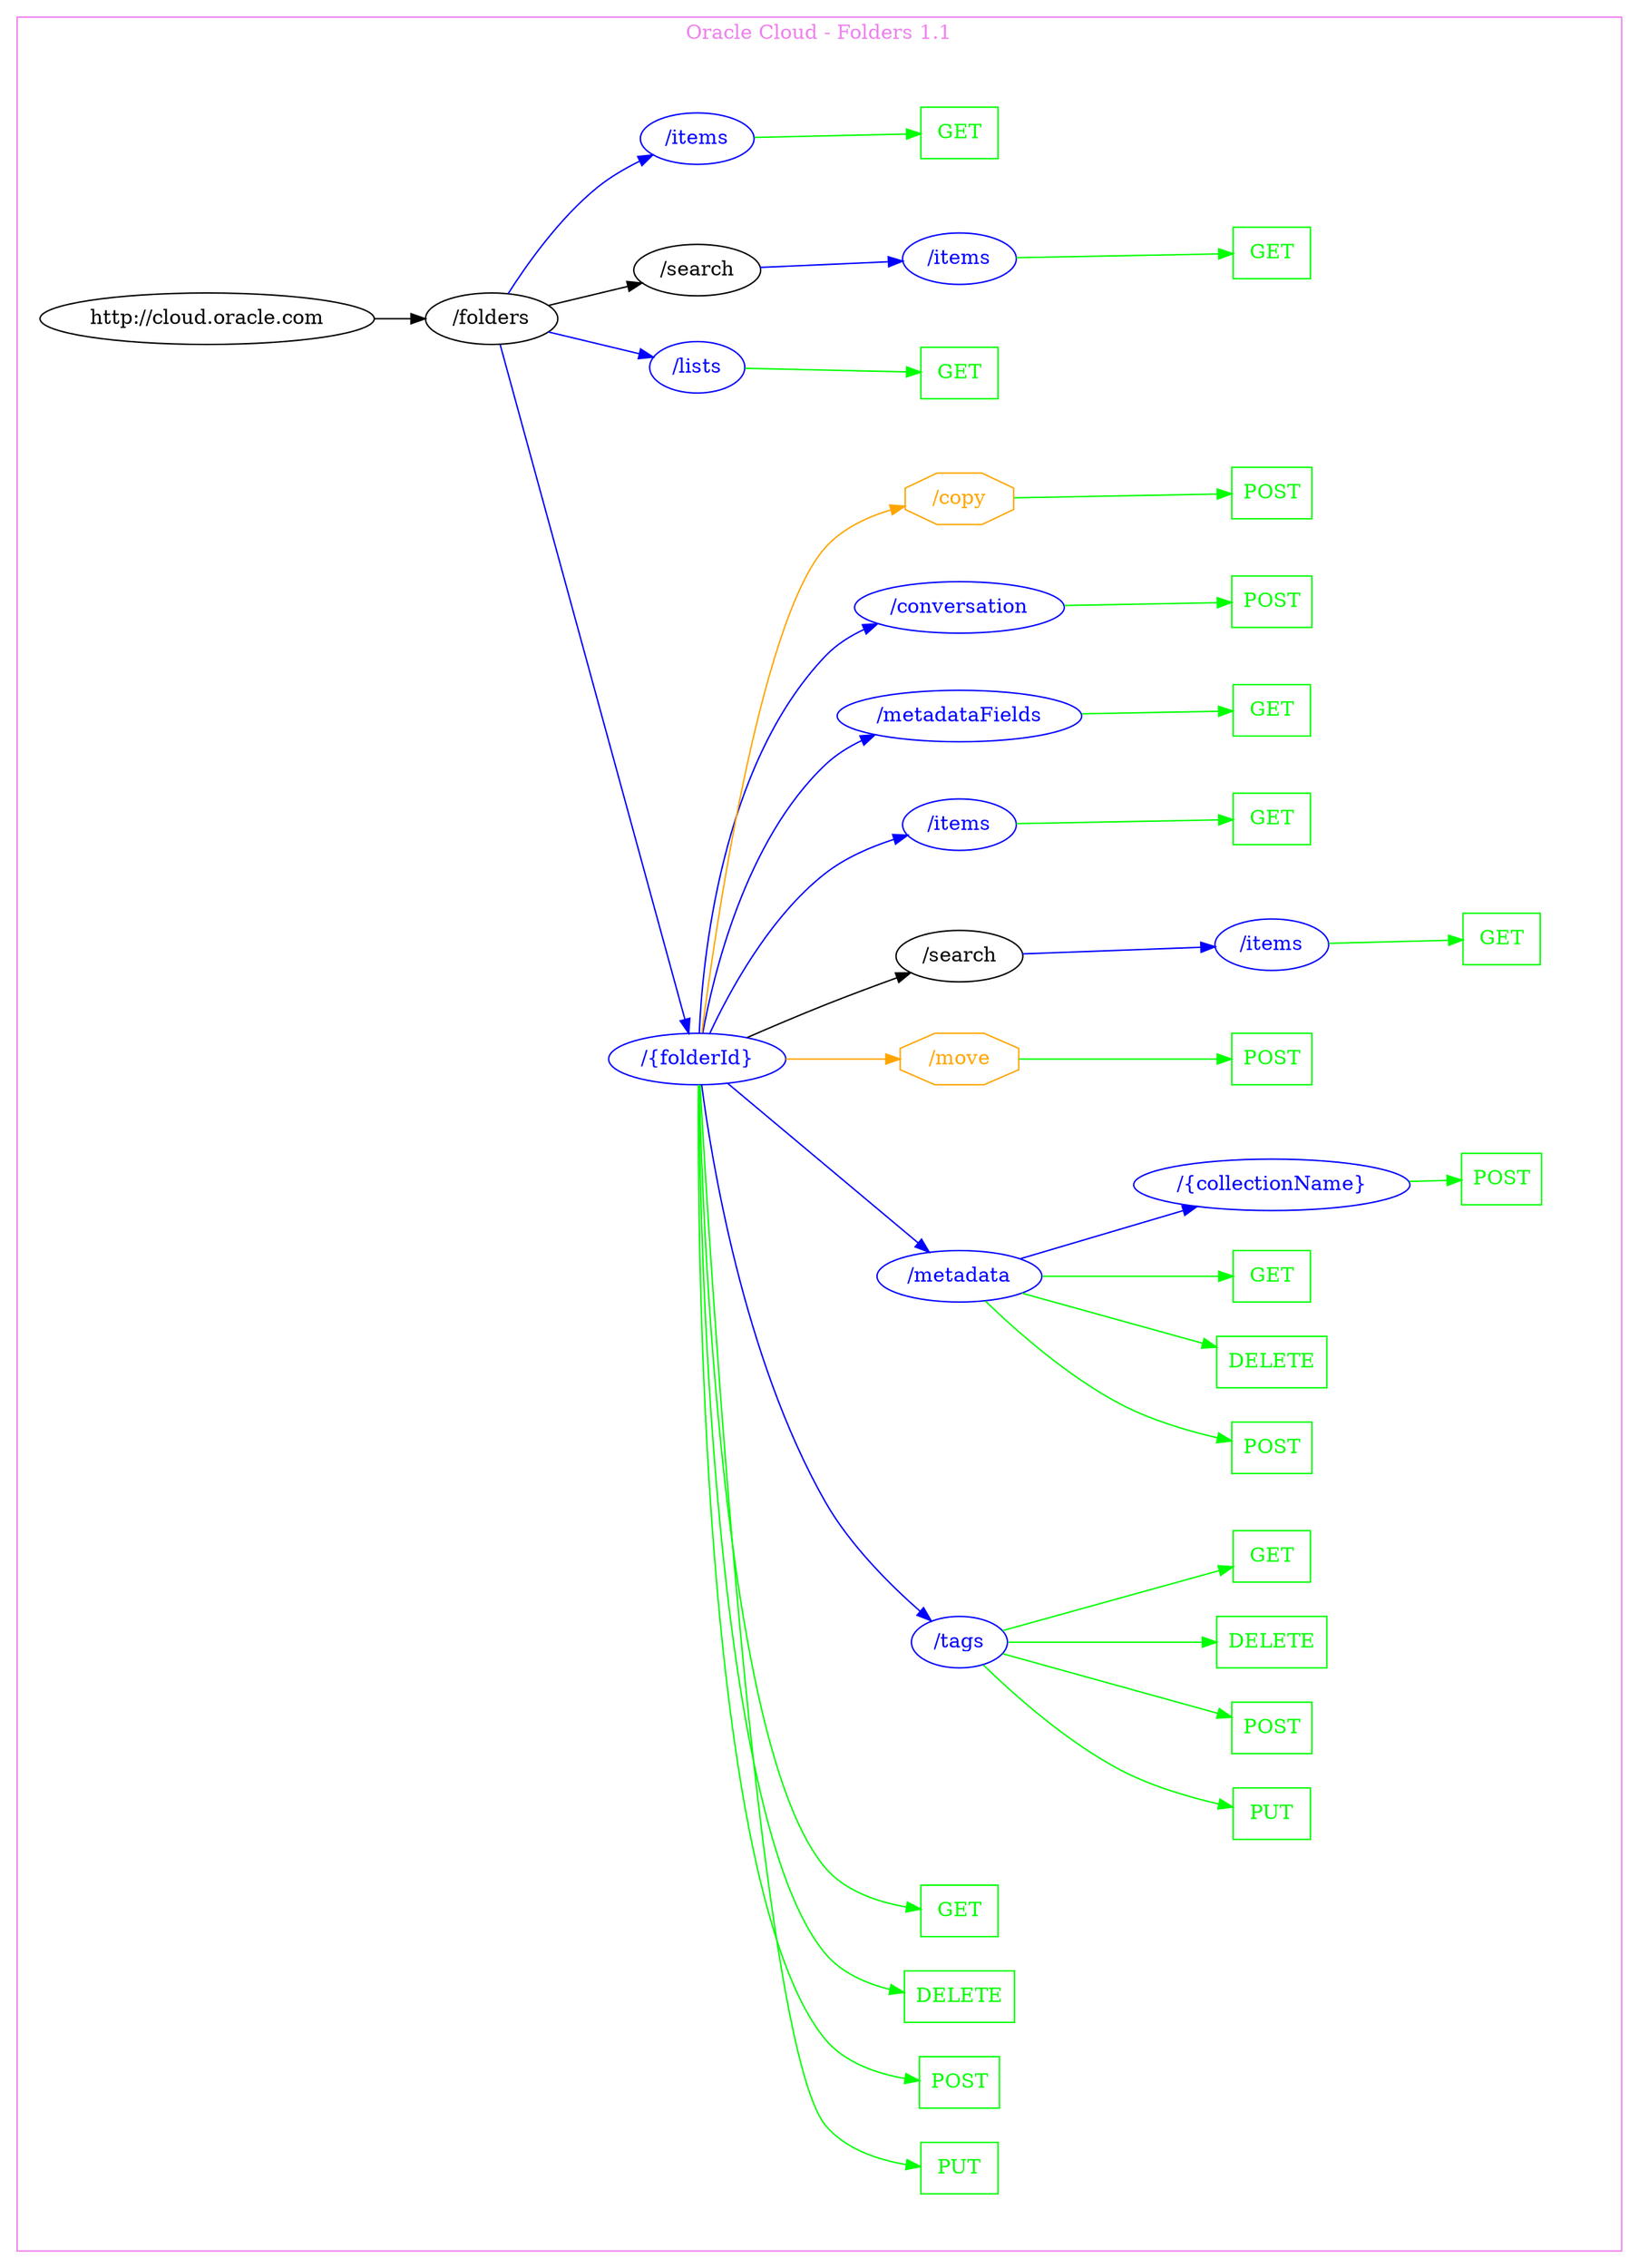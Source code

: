 digraph Cloud_Computing_REST_API {
rankdir="LR";
subgraph cluster_0 {
label="Oracle Cloud - Folders 1.1"
color=violet
fontcolor=violet
subgraph cluster_1 {
label=""
color=white
fontcolor=white
node1 [label="http://cloud.oracle.com", shape="ellipse", color="black", fontcolor="black"]
node1 -> node2 [color="black", fontcolor="black"]
subgraph cluster_2 {
label=""
color=white
fontcolor=white
node2 [label="/folders", shape="ellipse", color="black", fontcolor="black"]
node2 -> node3 [color="blue", fontcolor="blue"]
subgraph cluster_3 {
label=""
color=white
fontcolor=white
node3 [label="/{folderId}", shape="ellipse", color="blue", fontcolor="blue"]
node3 -> node4 [color="green", fontcolor="green"]
subgraph cluster_4 {
label=""
color=white
fontcolor=white
node4 [label="PUT", shape="box", color="green", fontcolor="green"]
}
node3 -> node5 [color="green", fontcolor="green"]
subgraph cluster_5 {
label=""
color=white
fontcolor=white
node5 [label="POST", shape="box", color="green", fontcolor="green"]
}
node3 -> node6 [color="green", fontcolor="green"]
subgraph cluster_6 {
label=""
color=white
fontcolor=white
node6 [label="DELETE", shape="box", color="green", fontcolor="green"]
}
node3 -> node7 [color="green", fontcolor="green"]
subgraph cluster_7 {
label=""
color=white
fontcolor=white
node7 [label="GET", shape="box", color="green", fontcolor="green"]
}
node3 -> node8 [color="blue", fontcolor="blue"]
subgraph cluster_8 {
label=""
color=white
fontcolor=white
node8 [label="/tags", shape="ellipse", color="blue", fontcolor="blue"]
node8 -> node9 [color="green", fontcolor="green"]
subgraph cluster_9 {
label=""
color=white
fontcolor=white
node9 [label="PUT", shape="box", color="green", fontcolor="green"]
}
node8 -> node10 [color="green", fontcolor="green"]
subgraph cluster_10 {
label=""
color=white
fontcolor=white
node10 [label="POST", shape="box", color="green", fontcolor="green"]
}
node8 -> node11 [color="green", fontcolor="green"]
subgraph cluster_11 {
label=""
color=white
fontcolor=white
node11 [label="DELETE", shape="box", color="green", fontcolor="green"]
}
node8 -> node12 [color="green", fontcolor="green"]
subgraph cluster_12 {
label=""
color=white
fontcolor=white
node12 [label="GET", shape="box", color="green", fontcolor="green"]
}
}
node3 -> node13 [color="blue", fontcolor="blue"]
subgraph cluster_13 {
label=""
color=white
fontcolor=white
node13 [label="/metadata", shape="ellipse", color="blue", fontcolor="blue"]
node13 -> node14 [color="green", fontcolor="green"]
subgraph cluster_14 {
label=""
color=white
fontcolor=white
node14 [label="POST", shape="box", color="green", fontcolor="green"]
}
node13 -> node15 [color="green", fontcolor="green"]
subgraph cluster_15 {
label=""
color=white
fontcolor=white
node15 [label="DELETE", shape="box", color="green", fontcolor="green"]
}
node13 -> node16 [color="green", fontcolor="green"]
subgraph cluster_16 {
label=""
color=white
fontcolor=white
node16 [label="GET", shape="box", color="green", fontcolor="green"]
}
node13 -> node17 [color="blue", fontcolor="blue"]
subgraph cluster_17 {
label=""
color=white
fontcolor=white
node17 [label="/{collectionName}", shape="ellipse", color="blue", fontcolor="blue"]
node17 -> node18 [color="green", fontcolor="green"]
subgraph cluster_18 {
label=""
color=white
fontcolor=white
node18 [label="POST", shape="box", color="green", fontcolor="green"]
}
}
}
node3 -> node19 [color="orange", fontcolor="orange"]
subgraph cluster_19 {
label=""
color=white
fontcolor=white
node19 [label="/move", shape="octagon", color="orange", fontcolor="orange"]
node19 -> node20 [color="green", fontcolor="green"]
subgraph cluster_20 {
label=""
color=white
fontcolor=white
node20 [label="POST", shape="box", color="green", fontcolor="green"]
}
}
node3 -> node21 [color="black", fontcolor="black"]
subgraph cluster_21 {
label=""
color=white
fontcolor=white
node21 [label="/search", shape="ellipse", color="black", fontcolor="black"]
node21 -> node22 [color="blue", fontcolor="blue"]
subgraph cluster_22 {
label=""
color=white
fontcolor=white
node22 [label="/items", shape="ellipse", color="blue", fontcolor="blue"]
node22 -> node23 [color="green", fontcolor="green"]
subgraph cluster_23 {
label=""
color=white
fontcolor=white
node23 [label="GET", shape="box", color="green", fontcolor="green"]
}
}
}
node3 -> node24 [color="blue", fontcolor="blue"]
subgraph cluster_24 {
label=""
color=white
fontcolor=white
node24 [label="/items", shape="ellipse", color="blue", fontcolor="blue"]
node24 -> node25 [color="green", fontcolor="green"]
subgraph cluster_25 {
label=""
color=white
fontcolor=white
node25 [label="GET", shape="box", color="green", fontcolor="green"]
}
}
node3 -> node26 [color="blue", fontcolor="blue"]
subgraph cluster_26 {
label=""
color=white
fontcolor=white
node26 [label="/metadataFields", shape="ellipse", color="blue", fontcolor="blue"]
node26 -> node27 [color="green", fontcolor="green"]
subgraph cluster_27 {
label=""
color=white
fontcolor=white
node27 [label="GET", shape="box", color="green", fontcolor="green"]
}
}
node3 -> node28 [color="blue", fontcolor="blue"]
subgraph cluster_28 {
label=""
color=white
fontcolor=white
node28 [label="/conversation", shape="ellipse", color="blue", fontcolor="blue"]
node28 -> node29 [color="green", fontcolor="green"]
subgraph cluster_29 {
label=""
color=white
fontcolor=white
node29 [label="POST", shape="box", color="green", fontcolor="green"]
}
}
node3 -> node30 [color="orange", fontcolor="orange"]
subgraph cluster_30 {
label=""
color=white
fontcolor=white
node30 [label="/copy", shape="octagon", color="orange", fontcolor="orange"]
node30 -> node31 [color="green", fontcolor="green"]
subgraph cluster_31 {
label=""
color=white
fontcolor=white
node31 [label="POST", shape="box", color="green", fontcolor="green"]
}
}
}
node2 -> node32 [color="blue", fontcolor="blue"]
subgraph cluster_32 {
label=""
color=white
fontcolor=white
node32 [label="/lists", shape="ellipse", color="blue", fontcolor="blue"]
node32 -> node33 [color="green", fontcolor="green"]
subgraph cluster_33 {
label=""
color=white
fontcolor=white
node33 [label="GET", shape="box", color="green", fontcolor="green"]
}
}
node2 -> node34 [color="black", fontcolor="black"]
subgraph cluster_34 {
label=""
color=white
fontcolor=white
node34 [label="/search", shape="ellipse", color="black", fontcolor="black"]
node34 -> node35 [color="blue", fontcolor="blue"]
subgraph cluster_35 {
label=""
color=white
fontcolor=white
node35 [label="/items", shape="ellipse", color="blue", fontcolor="blue"]
node35 -> node36 [color="green", fontcolor="green"]
subgraph cluster_36 {
label=""
color=white
fontcolor=white
node36 [label="GET", shape="box", color="green", fontcolor="green"]
}
}
}
node2 -> node37 [color="blue", fontcolor="blue"]
subgraph cluster_37 {
label=""
color=white
fontcolor=white
node37 [label="/items", shape="ellipse", color="blue", fontcolor="blue"]
node37 -> node38 [color="green", fontcolor="green"]
subgraph cluster_38 {
label=""
color=white
fontcolor=white
node38 [label="GET", shape="box", color="green", fontcolor="green"]
}
}
}
}
}
}
